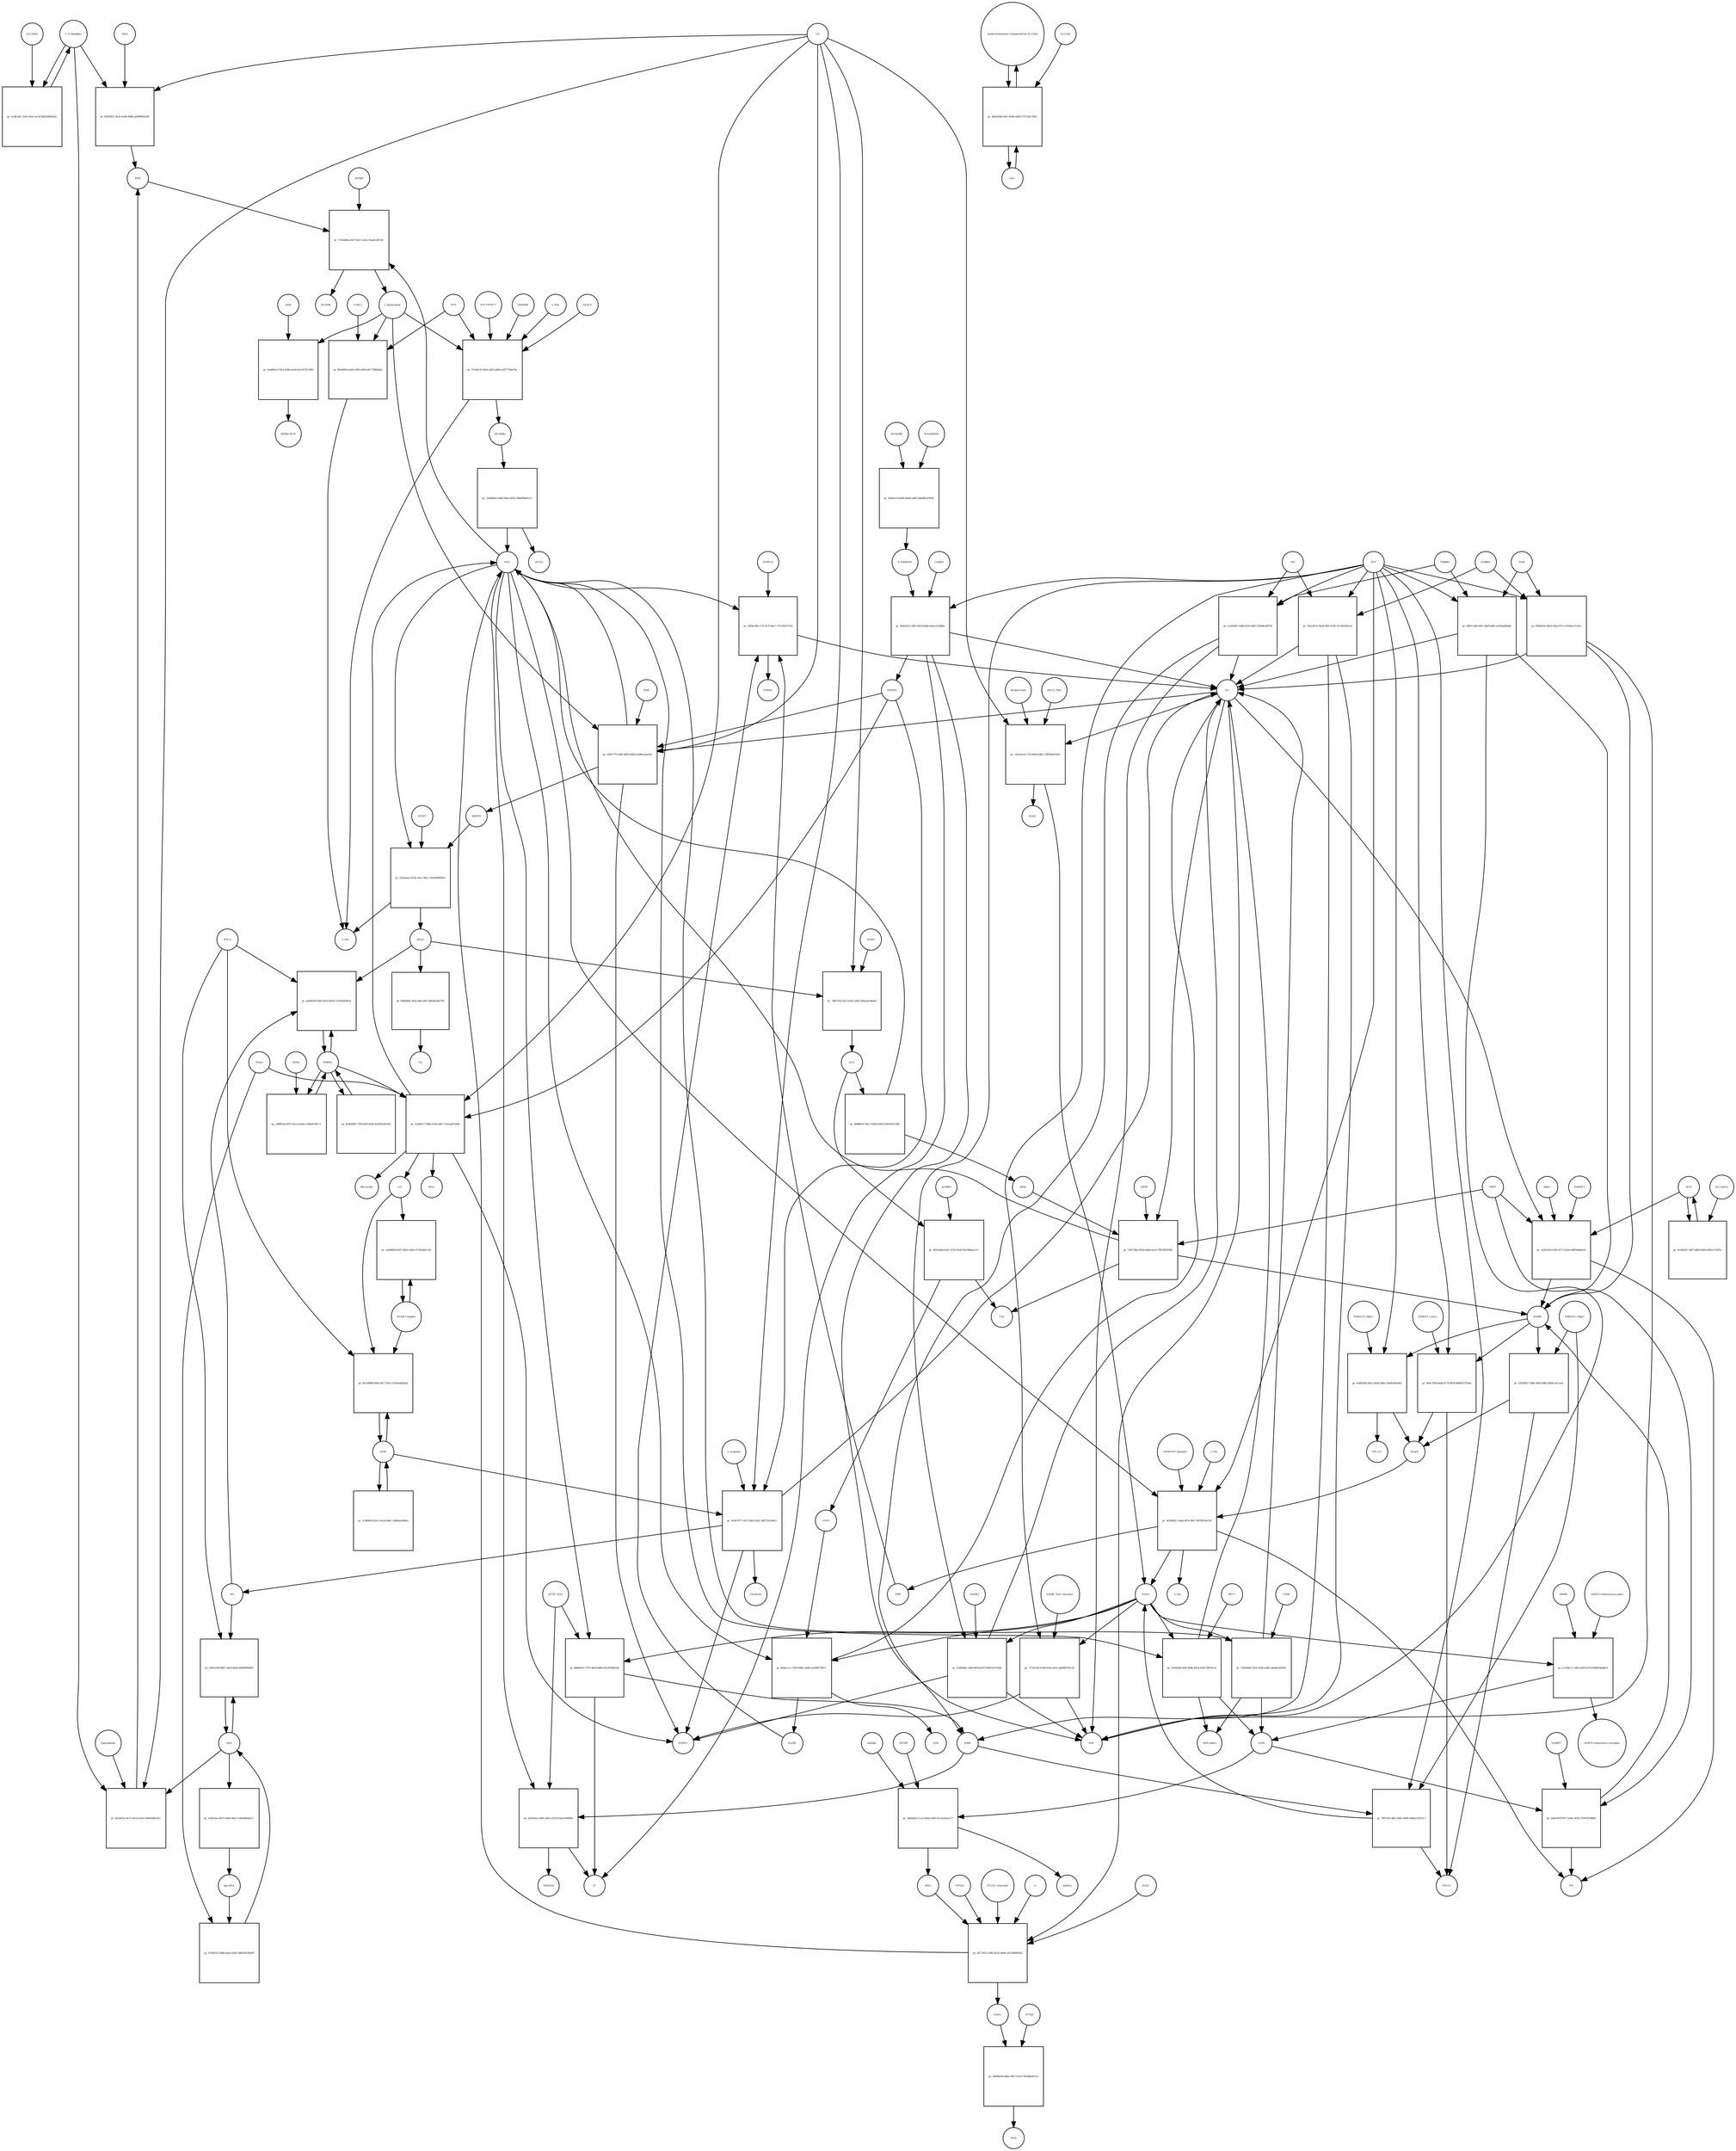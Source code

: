 strict digraph  {
"L-Tryptophan" [annotation="urn_miriam_obo.chebi_CHEBI%3A57912", bipartite=0, cls="simple chemical", fontsize=4, label="L-Tryptophan", shape=circle];
"pr_ecfdc5dc-2242-4e41-ae7d-56d558564242" [annotation="", bipartite=1, cls=process, fontsize=4, label="pr_ecfdc5dc-2242-4e41-ae7d-56d558564242", shape=square];
SLC36A4 [annotation=urn_miriam_uniprot_Q6YBV0, bipartite=0, cls=macromolecule, fontsize=4, label=SLC36A4, shape=circle];
"pr_f0920037-da20-4a96-9b0b-2e899f92328f" [annotation="", bipartite=1, cls=process, fontsize=4, label="pr_f0920037-da20-4a96-9b0b-2e899f92328f", shape=square];
NFK [annotation="urn_miriam_obo.chebi_CHEBI%3A18377", bipartite=0, cls="simple chemical", fontsize=4, label=NFK, shape=circle];
IDO2 [annotation=urn_miriam_uniprot_Q6ZQW0, bipartite=0, cls=macromolecule, fontsize=4, label=IDO2, shape=circle];
O2 [annotation="urn_miriam_obo.chebi_CHEBI%3A15379", bipartite=0, cls="simple chemical", fontsize=4, label=O2, shape=circle];
"pr_821d61b1-8c73-4ec6-a561-8f96e946c451" [annotation="", bipartite=1, cls=process, fontsize=4, label="pr_821d61b1-8c73-4ec6-a561-8f96e946c451", shape=square];
IDO1 [annotation=urn_miriam_uniprot_P14902, bipartite=0, cls=complex, fontsize=4, label=IDO1, shape=circle];
Epacadostat [annotation="", bipartite=0, cls="simple chemical", fontsize=4, label=Epacadostat, shape=circle];
"pr_7c663d0a-b5d7-45e7-a2eb-33ad2cd912fc" [annotation="", bipartite=1, cls=process, fontsize=4, label="pr_7c663d0a-b5d7-45e7-a2eb-33ad2cd912fc", shape=square];
"L-Kynurenine" [annotation="urn_miriam_obo.chebi_CHEBI%3A16946", bipartite=0, cls="simple chemical", fontsize=4, label="L-Kynurenine", shape=circle];
AFMID [annotation=urn_miriam_uniprot_Q63HM1, bipartite=0, cls=macromolecule, fontsize=4, label=AFMID, shape=circle];
H2O [annotation="urn_miriam_obo.chebi_CHEBI%3A15377", bipartite=0, cls="simple chemical", fontsize=4, label=H2O, shape=circle];
HCOOH [annotation="urn_miriam_obo.chebi_CHEBI%3A30751", bipartite=0, cls="simple chemical", fontsize=4, label=HCOOH, shape=circle];
"pr_15144c32-b62e-44f3-ab66-a26777ab674a" [annotation="", bipartite=1, cls=process, fontsize=4, label="pr_15144c32-b62e-44f3-ab66-a26777ab674a", shape=square];
"AP-DOBu" [annotation="urn_miriam_obo.chebi_CHEBI%3A17442", bipartite=0, cls="simple chemical", fontsize=4, label="AP-DOBu", shape=circle];
"PXLP-KYAT1" [annotation="urn_miriam_uniprot_Q16773|urn_miriam_obo.chebi_CHEBI%3A18405", bipartite=0, cls="complex multimer", fontsize=4, label="PXLP-KYAT1", shape=circle];
I3PROPA [annotation="urn_miriam_obo.chebi_CHEBI%3A43580", bipartite=0, cls=macromolecule, fontsize=4, label=I3PROPA, shape=circle];
"L-Phe" [annotation="urn_miriam_obo.chebi_CHEBI%3A58095", bipartite=0, cls="simple chemical", fontsize=4, label="L-Phe", shape=circle];
I3LACT [annotation="urn_miriam_obo.chebi_CHEBI%3A55528", bipartite=0, cls=macromolecule, fontsize=4, label=I3LACT, shape=circle];
PYR [annotation="urn_miriam_obo.chebi_CHEBI%3A15361", bipartite=0, cls="simple chemical", fontsize=4, label=PYR, shape=circle];
"L-Ala" [annotation="urn_miriam_obo.chebi_CHEBI%3A57972", bipartite=0, cls="simple chemical", fontsize=4, label="L-Ala", shape=circle];
"pr_6b3e6fe9-ae60-43f0-a090-d4177dfb9ab3" [annotation="", bipartite=1, cls=process, fontsize=4, label="pr_6b3e6fe9-ae60-43f0-a090-d4177dfb9ab3", shape=square];
CCBL2 [annotation=urn_miriam_uniprot_Q6YP21, bipartite=0, cls="macromolecule multimer", fontsize=4, label=CCBL2, shape=circle];
"pr_156b0a63-a9d0-44aa-bf3b-59ba88be61c5" [annotation="", bipartite=1, cls=process, fontsize=4, label="pr_156b0a63-a9d0-44aa-bf3b-59ba88be61c5", shape=square];
KYNA [annotation="urn_miriam_obo.chebi_CHEBI%3A18344", bipartite=0, cls="simple chemical", fontsize=4, label=KYNA, shape=circle];
"pr_d30e7752-f66f-4b85-8d2b-eed8e2aae1b2" [annotation="", bipartite=1, cls=process, fontsize=4, label="pr_d30e7752-f66f-4b85-8d2b-eed8e2aae1b2", shape=square];
"3HKYN" [annotation="urn_miriam_obo.chebi_CHEBI%3A17380", bipartite=0, cls="simple chemical", fontsize=4, label="3HKYN", shape=circle];
KMO [annotation=urn_miriam_uniprot_O15229, bipartite=0, cls=macromolecule, fontsize=4, label=KMO, shape=circle];
NADPH [annotation="urn_miriam_obo.chebi_CHEBI%3A16474", bipartite=0, cls="simple chemical", fontsize=4, label=NADPH, shape=circle];
"H+" [annotation="urn_miriam_obo.chebi_CHEBI%3A15378", bipartite=0, cls="simple chemical", fontsize=4, label="H+", shape=circle];
"NADP+" [annotation="urn_miriam_obo.chebi_CHEBI%3A18009", bipartite=0, cls="simple chemical", fontsize=4, label="NADP+", shape=circle];
"pr_03a5aeee-8142-43ec-90a7-c92a949f58e6" [annotation="", bipartite=1, cls=process, fontsize=4, label="pr_03a5aeee-8142-43ec-90a7-c92a949f58e6", shape=square];
"3HAA" [annotation="urn_miriam_obo.chebi_CHEBI%3A15793", bipartite=0, cls="simple chemical", fontsize=4, label="3HAA", shape=circle];
KYNU [annotation=urn_miriam_uniprot_Q16719, bipartite=0, cls="macromolecule multimer", fontsize=4, label=KYNU, shape=circle];
"pr_7d4f7432-8cf2-4162-add2-4f4a3ac48ee8" [annotation="", bipartite=1, cls=process, fontsize=4, label="pr_7d4f7432-8cf2-4162-add2-4f4a3ac48ee8", shape=square];
ACS [annotation="urn_miriam_obo.chebi_CHEBI%3A29044", bipartite=0, cls="simple chemical", fontsize=4, label=ACS, shape=circle];
HAAO [annotation=urn_miriam_uniprot_P46952, bipartite=0, cls=macromolecule, fontsize=4, label=HAAO, shape=circle];
"pr_463cb4de-fe9c-47d3-91e8-94c59b0ea317" [annotation="", bipartite=1, cls=process, fontsize=4, label="pr_463cb4de-fe9c-47d3-91e8-94c59b0ea317", shape=square];
"2AMA" [annotation="urn_miriam_obo.chebi_CHEBI%3A15745", bipartite=0, cls="simple chemical", fontsize=4, label="2AMA", shape=circle];
ACMSD [annotation=urn_miriam_uniprot_Q8TDX5, bipartite=0, cls="macromolecule multimer", fontsize=4, label=ACMSD, shape=circle];
CO2 [annotation="urn_miriam_obo.chebi_CHEBI%3A16526", bipartite=0, cls="simple chemical", fontsize=4, label=CO2, shape=circle];
"pr_85dacc11-79ed-449e-a6d9-a219f927607c" [annotation="", bipartite=1, cls=process, fontsize=4, label="pr_85dacc11-79ed-449e-a6d9-a219f927607c", shape=square];
"2AM" [annotation="urn_miriam_obo.chebi_CHEBI%3A16886", bipartite=0, cls="simple chemical", fontsize=4, label="2AM", shape=circle];
"NAD+" [annotation="urn_miriam_obo.chebi_CHEBI%3A57540", bipartite=0, cls="simple chemical", fontsize=4, label="NAD+", shape=circle];
NADH [annotation="urn_miriam_obo.chebi_CHEBI%3A57945", bipartite=0, cls="simple chemical", fontsize=4, label=NADH, shape=circle];
"pr_3b88bf7d-50cc-4348-b244-525e505312b6" [annotation="", bipartite=1, cls=process, fontsize=4, label="pr_3b88bf7d-50cc-4348-b244-525e505312b6", shape=square];
QUIN [annotation="urn_miriam_obo.chebi_CHEBI%3A16675", bipartite=0, cls="simple chemical", fontsize=4, label=QUIN, shape=circle];
"pr_4cdd65e2-50c4-43de-ae44-0ec4372e7490" [annotation="", bipartite=1, cls=process, fontsize=4, label="pr_4cdd65e2-50c4-43de-ae44-0ec4372e7490", shape=square];
AHR [annotation=urn_miriam_uniprot_P35869, bipartite=0, cls=macromolecule, fontsize=4, label=AHR, shape=circle];
"AHR/L-KYN" [annotation="", bipartite=0, cls=complex, fontsize=4, label="AHR/L-KYN", shape=circle];
"pr_185f1c9b-0887-44a4-b6ad-bd5bf066f65f" [annotation="", bipartite=1, cls=process, fontsize=4, label="pr_185f1c9b-0887-44a4-b6ad-bd5bf066f65f", shape=square];
NO [annotation="urn_miriam_obo.chebi_CHEBI%3A16480", bipartite=0, cls="simple chemical", fontsize=4, label=NO, shape=circle];
"IFN-G" [annotation=urn_miriam_uniprot_Q14609, bipartite=0, cls=macromolecule, fontsize=4, label="IFN-G", shape=circle];
iNOS [annotation=urn_miriam_uniprot_P35228, bipartite=0, cls=macromolecule, fontsize=4, label=iNOS, shape=circle];
"pr_821a8994-f648-4817-847a-322fee6d2ba4" [annotation="", bipartite=1, cls=process, fontsize=4, label="pr_821a8994-f648-4817-847a-322fee6d2ba4", shape=square];
"Nf-KB Complex" [annotation="urn_miriam_uniprot_P19838|urn_miriam_uniprot_Q04206|urn_miriam_uniprot_Q00653", bipartite=0, cls=complex, fontsize=4, label="Nf-KB Complex", shape=circle];
CO [annotation="urn_miriam_obo.chebi_CHEBI%3A17245", bipartite=0, cls="simple chemical", fontsize=4, label=CO, shape=circle];
"L-Arginine" [annotation="urn_miriam_obo.chebi_CHEBI%3A16467", bipartite=0, cls="simple chemical", fontsize=4, label="L-Arginine", shape=circle];
"pr_4c6b7977-1627-43fe-b362-3d6753a540a3" [annotation="", bipartite=1, cls=process, fontsize=4, label="pr_4c6b7977-1627-43fe-b362-3d6753a540a3", shape=square];
Citrulline [annotation="urn_miriam_obo.chebi_CHEBI%3A16349", bipartite=0, cls="simple chemical", fontsize=4, label=Citrulline, shape=circle];
"pr_5c489dcd-b2c2-4ce8-b9dc-1b46ba4366ea" [annotation="", bipartite=1, cls=process, fontsize=4, label="pr_5c489dcd-b2c2-4ce8-b9dc-1b46ba4366ea", shape=square];
"pr_e38cf2ea-db74-406e-9be7-cd9e04debe7c" [annotation="", bipartite=1, cls=process, fontsize=4, label="pr_e38cf2ea-db74-406e-9be7-cd9e04debe7c", shape=square];
"apo-IDO1" [annotation=urn_miriam_uniprot_P14902, bipartite=0, cls=macromolecule, fontsize=4, label="apo-IDO1", shape=circle];
"R-NADPHX" [annotation="urn_miriam_obo.chebi_CHEBI%3A64085", bipartite=0, cls="simple chemical", fontsize=4, label="R-NADPHX", shape=circle];
"pr_f4e4eecd-be66-48d8-ab82-58a84b3c9d24" [annotation="", bipartite=1, cls=process, fontsize=4, label="pr_f4e4eecd-be66-48d8-ab82-58a84b3c9d24", shape=square];
"S-NADPHX" [annotation="urn_miriam_obo.chebi_CHEBI%3A64084", bipartite=0, cls="simple chemical", fontsize=4, label="S-NADPHX", shape=circle];
APOA1BP [annotation=urn_miriam_uniprot_O95544, bipartite=0, cls="macromolecule multimer", fontsize=4, label=APOA1BP, shape=circle];
"pr_d64a33e3-2bff-4418-b4dd-ebfeca53d4ab" [annotation="", bipartite=1, cls=process, fontsize=4, label="pr_d64a33e3-2bff-4418-b4dd-ebfeca53d4ab", shape=square];
CARKD [annotation=urn_miriam_uniprot_Q8IW45, bipartite=0, cls=macromolecule, fontsize=4, label=CARKD, shape=circle];
ATP [annotation="urn_miriam_obo.chebi_CHEBI%3A30616", bipartite=0, cls="simple chemical", fontsize=4, label=ATP, shape=circle];
ADP [annotation="urn_miriam_obo.chebi_CHEBI%3A456216", bipartite=0, cls="simple chemical", fontsize=4, label=ADP, shape=circle];
Pi [annotation="urn_miriam_obo.chebi_CHEBI%3A18367", bipartite=0, cls="simple chemical", fontsize=4, label=Pi, shape=circle];
"pr_7a3924bc-a449-4f5d-b47f-e04d7a975240" [annotation="", bipartite=1, cls=process, fontsize=4, label="pr_7a3924bc-a449-4f5d-b47f-e04d7a975240", shape=square];
NADK2 [annotation=urn_miriam_uniprot_Q4G0N4, bipartite=0, cls="macromolecule multimer", fontsize=4, label=NADK2, shape=circle];
NAMN [annotation="urn_miriam_obo.chebi_CHEBI%3A15763", bipartite=0, cls="simple chemical", fontsize=4, label=NAMN, shape=circle];
"pr_e04d1d0e-4b53-4b42-8483-54effad0a902" [annotation="", bipartite=1, cls=process, fontsize=4, label="pr_e04d1d0e-4b53-4b42-8483-54effad0a902", shape=square];
NAAD [annotation="urn_miriam_obo.chebi_CHEBI%3A18304", bipartite=0, cls="simple chemical", fontsize=4, label=NAAD, shape=circle];
"NMNAT3_Mg2+" [annotation="urn_miriam_uniprot_Q96T66|urn_miriam_obo.chebi_CHEBI%3A18420", bipartite=0, cls="complex multimer", fontsize=4, label="NMNAT3_Mg2+", shape=circle];
"PPi (3-)" [annotation="urn_miriam_obo.chebi_CHEBI%3A33019", bipartite=0, cls="simple chemical", fontsize=4, label="PPi (3-)", shape=circle];
"pr_22818837-349a-4ba4-8db2-d8f9cefc1ae0" [annotation="", bipartite=1, cls=process, fontsize=4, label="pr_22818837-349a-4ba4-8db2-d8f9cefc1ae0", shape=square];
"NMNAT2_Mg2+" [annotation="urn_miriam_uniprot_Q9BZQ4|urn_miriam_obo.chebi_CHEBI%3A18420", bipartite=0, cls=complex, fontsize=4, label="NMNAT2_Mg2+", shape=circle];
"PPi(3-)" [annotation="urn_miriam_obo.chebi_CHEBI%3A33019", bipartite=0, cls="simple chemical", fontsize=4, label="PPi(3-)", shape=circle];
NAR [annotation="urn_miriam_obo.chebi_CHEBI%3A58527", bipartite=0, cls="simple chemical", fontsize=4, label=NAR, shape=circle];
"pr_d9b7c2bd-e90c-4b0f-b0fb-a419aa6bfdba" [annotation="", bipartite=1, cls=process, fontsize=4, label="pr_d9b7c2bd-e90c-4b0f-b0fb-a419aa6bfdba", shape=square];
NMRK1 [annotation=urn_miriam_uniprot_Q9NWW6, bipartite=0, cls=macromolecule, fontsize=4, label=NMRK1, shape=circle];
"pr_f049e10a-0824-4d2e-817e-01600ca7cd1e" [annotation="", bipartite=1, cls=process, fontsize=4, label="pr_f049e10a-0824-4d2e-817e-01600ca7cd1e", shape=square];
NMRK2 [annotation=urn_miriam_uniprot_Q9NPI5, bipartite=0, cls=macromolecule, fontsize=4, label=NMRK2, shape=circle];
"pr_dc06d62c-16ad-487a-80e7-007847bcf10f" [annotation="", bipartite=1, cls=process, fontsize=4, label="pr_dc06d62c-16ad-487a-80e7-007847bcf10f", shape=square];
"NADSYN1 hexamer" [annotation=urn_miriam_uniprot_Q6IA69, bipartite=0, cls="macromolecule multimer", fontsize=4, label="NADSYN1 hexamer", shape=circle];
"L-Gln" [annotation="urn_miriam_obo.chebi_CHEBI%3A58359", bipartite=0, cls="simple chemical", fontsize=4, label="L-Gln", shape=circle];
"L-Glu" [annotation="urn_miriam_obo.chebi_CHEBI%3A29985", bipartite=0, cls="simple chemical", fontsize=4, label="L-Glu", shape=circle];
AMP [annotation="urn_miriam_obo.chebi_CHEBI%3A16027", bipartite=0, cls="simple chemical", fontsize=4, label=AMP, shape=circle];
PPi [annotation="urn_miriam_obo.chebi_CHEBI%3A29888", bipartite=0, cls="simple chemical", fontsize=4, label=PPi, shape=circle];
NMN [annotation="urn_miriam_obo.chebi_CHEBI%3A14649", bipartite=0, cls="simple chemical", fontsize=4, label=NMN, shape=circle];
"pr_7fff559e-8bfc-480c-b996-b6be413b15c7" [annotation="", bipartite=1, cls=process, fontsize=4, label="pr_7fff559e-8bfc-480c-b996-b6be413b15c7", shape=square];
NR [annotation="urn_miriam_obo.chebi_CHEBI%3A15927", bipartite=0, cls="simple chemical", fontsize=4, label=NR, shape=circle];
"pr_e14d5687-4d4b-421f-9df3-1f3bd6c88736" [annotation="", bipartite=1, cls=process, fontsize=4, label="pr_e14d5687-4d4b-421f-9df3-1f3bd6c88736", shape=square];
"pr_382c867a-0a3d-4f0c-b35f-10c3b95dfca0" [annotation="", bipartite=1, cls=process, fontsize=4, label="pr_382c867a-0a3d-4f0c-b35f-10c3b95dfca0", shape=square];
NCA [annotation="urn_miriam_obo.chebi_CHEBI%3A32544", bipartite=0, cls="simple chemical", fontsize=4, label=NCA, shape=circle];
"pr_e101b293-fe00-4171-bcb4-ebff2b44de25" [annotation="", bipartite=1, cls=process, fontsize=4, label="pr_e101b293-fe00-4171-bcb4-ebff2b44de25", shape=square];
NAPRT1 [annotation=urn_miriam_uniprot_Q6XQN6, bipartite=0, cls="macromolecule multimer", fontsize=4, label=NAPRT1, shape=circle];
"Mg2+" [annotation="urn_miriam_obo.chebi_CHEBI%3A18420", bipartite=0, cls="simple chemical", fontsize=4, label="Mg2+", shape=circle];
PRPP [annotation="urn_miriam_obo.chebi_CHEBI%3A17111", bipartite=0, cls="simple chemical", fontsize=4, label=PRPP, shape=circle];
"pr_ec554e11-1d56-4290-b27b-668b93babfc9" [annotation="", bipartite=1, cls=process, fontsize=4, label="pr_ec554e11-1d56-4290-b27b-668b93babfc9", shape=square];
NAM [annotation="urn_miriam_obo.chebi_CHEBI%3A17154", bipartite=0, cls="simple chemical", fontsize=4, label=NAM, shape=circle];
PARPs [annotation="urn_miriam_uniprot_Q8N5Y8|urn_miriam_uniprot_Q53GL7|urn_miriam_uniprot_Q8IXQ6", bipartite=0, cls=macromolecule, fontsize=4, label=PARPs, shape=circle];
"(ADP-D-ribosyl)(n)-acceptor" [annotation="urn_miriam_obo.chebi_CHEBI%3A133202", bipartite=0, cls="simple chemical", fontsize=4, label="(ADP-D-ribosyl)(n)-acceptor", shape=circle];
"(ADP-D-ribosyl)(n+1)-acceptor" [annotation="urn_miriam_obo.chebi_CHEBI%3A133203", bipartite=0, cls="simple chemical", fontsize=4, label="(ADP-D-ribosyl)(n+1)-acceptor", shape=circle];
"pr_6ab2307b-fd77-42dc-9cf0-37097bc0b6bf" [annotation="", bipartite=1, cls=process, fontsize=4, label="pr_6ab2307b-fd77-42dc-9cf0-37097bc0b6bf", shape=square];
NAMPT [annotation=urn_miriam_uniprot_P43490, bipartite=0, cls=macromolecule, fontsize=4, label=NAMPT, shape=circle];
"pr_3b6a4d12-1ca2-4ba9-a963-41cee02e1a77" [annotation="", bipartite=1, cls=process, fontsize=4, label="pr_3b6a4d12-1ca2-4ba9-a963-41cee02e1a77", shape=square];
MNA [annotation="urn_miriam_obo.chebi_CHEBI%3A16797", bipartite=0, cls="simple chemical", fontsize=4, label=MNA, shape=circle];
NNMT [annotation=urn_miriam_uniprot_P40261, bipartite=0, cls=macromolecule, fontsize=4, label=NNMT, shape=circle];
AdoMet [annotation="urn_miriam_obo.chebi_CHEBI%3A15414", bipartite=0, cls="simple chemical", fontsize=4, label=AdoMet, shape=circle];
AdoHcy [annotation="urn_miriam_obo.chebi_CHEBI%3A16680", bipartite=0, cls="simple chemical", fontsize=4, label=AdoHcy, shape=circle];
"pr_1562748a-8524-4a0d-a4cb-7f45365818fb" [annotation="", bipartite=1, cls=process, fontsize=4, label="pr_1562748a-8524-4a0d-a4cb-7f45365818fb", shape=square];
QPRT [annotation=urn_miriam_uniprot_Q15274, bipartite=0, cls=macromolecule, fontsize=4, label=QPRT, shape=circle];
"pr_717d5105-5c88-418a-afa3-eb09d5705c29" [annotation="", bipartite=1, cls=process, fontsize=4, label="pr_717d5105-5c88-418a-afa3-eb09d5705c29", shape=square];
"NADK_Zn2+ tetramer" [annotation="urn_miriam_uniprot_O95544|urn_miriam_obo.chebi_CHEBI%3A29105", bipartite=0, cls="complex multimer", fontsize=4, label="NADK_Zn2+ tetramer", shape=circle];
"pr_f51629e6-beff-4b9e-b9c4-b24170875ec6" [annotation="", bipartite=1, cls=process, fontsize=4, label="pr_f51629e6-beff-4b9e-b9c4-b24170875ec6", shape=square];
"ADP-ribose" [annotation="urn_miriam_obo.chebi_CHEBI%3A57967", bipartite=0, cls="simple chemical", fontsize=4, label="ADP-ribose", shape=circle];
BST1 [annotation=urn_miriam_uniprot_Q10588, bipartite=0, cls="macromolecule multimer", fontsize=4, label=BST1, shape=circle];
"pr_7254346d-3255-4290-aef8-cb62de3d3391" [annotation="", bipartite=1, cls=process, fontsize=4, label="pr_7254346d-3255-4290-aef8-cb62de3d3391", shape=square];
CD38 [annotation=urn_miriam_uniprot_P28907, bipartite=0, cls=macromolecule, fontsize=4, label=CD38, shape=circle];
"dh-beta-NAD" [annotation="urn_miriam_obo.chebi_CHEBI%3A90171|urn_miriam_obo.chebi_CHEBI%3A90174", bipartite=0, cls="simple chemical", fontsize=4, label="dh-beta-NAD", shape=circle];
"pr_c9cbcbc6-c733-482d-b46c-33f950a018a5" [annotation="", bipartite=1, cls=process, fontsize=4, label="pr_c9cbcbc6-c733-482d-b46c-33f950a018a5", shape=square];
H2O2 [annotation="urn_miriam_obo.chebi_CHEBI%3A16240", bipartite=0, cls="simple chemical", fontsize=4, label=H2O2, shape=circle];
RNLS_FAD [annotation="urn_miriam_uniprot_Q5VYX0|urn_miriam_obo.chebi_CHEBI%3A16238", bipartite=0, cls=complex, fontsize=4, label=RNLS_FAD, shape=circle];
"pr_df86d0c9-7270-4ba9-bf06-2413f59b610d" [annotation="", bipartite=1, cls=process, fontsize=4, label="pr_df86d0c9-7270-4ba9-bf06-2413f59b610d", shape=square];
"NT5E_Zn2+" [annotation="urn_miriam_uniprot_P21589|urn_miriam_obo.chebi_CHEBI%3A29105", bipartite=0, cls="complex multimer", fontsize=4, label="NT5E_Zn2+", shape=circle];
"pr_a0302bce-6f81-4d2e-a259-033a1fd96464" [annotation="", bipartite=1, cls=process, fontsize=4, label="pr_a0302bce-6f81-4d2e-a259-033a1fd96464", shape=square];
NRNAM [annotation="urn_miriam_obo.chebi_CHEBI%3A15927", bipartite=0, cls="simple chemical", fontsize=4, label=NRNAM, shape=circle];
"pr_9c9eb2f1-5467-4f6d-bd40-a8921e7f4f3c" [annotation="", bipartite=1, cls=process, fontsize=4, label="pr_9c9eb2f1-5467-4f6d-bd40-a8921e7f4f3c", shape=square];
SLC22A13 [annotation=urn_miriam_uniprot_Q9Y226, bipartite=0, cls=macromolecule, fontsize=4, label=SLC22A13, shape=circle];
"pr_d92bc389-c17f-417f-b4c7-1f7c0459715d" [annotation="", bipartite=1, cls=process, fontsize=4, label="pr_d92bc389-c17f-417f-b4c7-1f7c0459715d", shape=square];
NMNH [annotation="urn_miriam_obo.chebi_CHEBI%3A74452", bipartite=0, cls="simple chemical", fontsize=4, label=NMNH, shape=circle];
NUDT12 [annotation=urn_miriam_uniprot_Q9BQG2, bipartite=0, cls=macromolecule, fontsize=4, label=NUDT12, shape=circle];
"pr_00ac7fd6-6adb-4178-883f-084bf237954d" [annotation="", bipartite=1, cls=process, fontsize=4, label="pr_00ac7fd6-6adb-4178-883f-084bf237954d", shape=square];
"NMNAT1_Zn2+" [annotation="urn_miriam_uniprot_Q9HAN9|urn_miriam_obo.chebi_CHEBI%3A29105", bipartite=0, cls="complex multimer", fontsize=4, label="NMNAT1_Zn2+", shape=circle];
PGG2 [annotation="urn_miriam_obo.chebi_CHEBI%3A27647", bipartite=0, cls="simple chemical", fontsize=4, label=PGG2, shape=circle];
"pr_af171615-c883-421e-9a00-cb51d90853fd" [annotation="", bipartite=1, cls=process, fontsize=4, label="pr_af171615-c883-421e-9a00-cb51d90853fd", shape=square];
PGH2 [annotation="urn_miriam_obo.chebi_CHEBI%3A15554", bipartite=0, cls="simple chemical", fontsize=4, label=PGH2, shape=circle];
PTGS2 [annotation=urn_miriam_uniprot_P35354, bipartite=0, cls="macromolecule multimer", fontsize=4, label=PTGS2, shape=circle];
PTCS2_celecoxib [annotation="urn_miriam_uniprot_P35354|urn_miriam_obo.chebi_CHEBI%3A41423", bipartite=0, cls=complex, fontsize=4, label=PTCS2_celecoxib, shape=circle];
"e-" [annotation="urn_miriam_obo.chebi_CHEBI%3A10545", bipartite=0, cls="simple chemical", fontsize=4, label="e-", shape=circle];
"pr_b4b0be45-bdd2-4de7-b1b3-7d25dbe431cf" [annotation="", bipartite=1, cls=process, fontsize=4, label="pr_b4b0be45-bdd2-4de7-b1b3-7d25dbe431cf", shape=square];
PGI2 [annotation="urn_miriam_obo.chebi_CHEBI%3A15552", bipartite=0, cls="simple chemical", fontsize=4, label=PGI2, shape=circle];
PTGIS [annotation=urn_miriam_uniprot_Q16647, bipartite=0, cls=macromolecule, fontsize=4, label=PTGIS, shape=circle];
"monocarboxylates transported by SLC5A8" [annotation="", bipartite=0, cls="simple chemical", fontsize=4, label="monocarboxylates transported by SLC5A8", shape=circle];
"pr_db283e68-63fc-4630-a46b-57571bfc7b62" [annotation="", bipartite=1, cls=process, fontsize=4, label="pr_db283e68-63fc-4630-a46b-57571bfc7b62", shape=square];
SLC5A8 [annotation=urn_miriam_uniprot_Q8N695, bipartite=0, cls=macromolecule, fontsize=4, label=SLC5A8, shape=circle];
"Na+" [annotation="urn_miriam_obo.chebi_CHEBI%3A29101", bipartite=0, cls="simple chemical", fontsize=4, label="Na+", shape=circle];
HMOX1 [annotation="", bipartite=0, cls=macromolecule, fontsize=4, label=HMOX1, shape=circle];
"pr_ad38e03d-fd92-401f-b65b-1c67be95b8c4" [annotation="", bipartite=1, cls=process, fontsize=4, label="pr_ad38e03d-fd92-401f-b65b-1c67be95b8c4", shape=square];
"pr_8c0eb9b1-75f9-4efb-b35e-be920329c02f" [annotation="", bipartite=1, cls=process, fontsize=4, label="pr_8c0eb9b1-75f9-4efb-b35e-be920329c02f", shape=square];
Heme [annotation="urn_miriam_obo.chebi_CHEBI%3A30413", bipartite=0, cls="simple chemical", fontsize=4, label=Heme, shape=circle];
"pr_41abf2c7-f0db-474a-a5f2-71aeaa812a8b" [annotation="", bipartite=1, cls=process, fontsize=4, label="pr_41abf2c7-f0db-474a-a5f2-71aeaa812a8b", shape=square];
Biliverdin [annotation="urn_miriam_obo.chebi_CHEBI%3A17033", bipartite=0, cls="simple chemical", fontsize=4, label=Biliverdin, shape=circle];
"Fe2+" [annotation="urn_miriam_obo.chebi_CHEBI%3A29033", bipartite=0, cls="simple chemical", fontsize=4, label="Fe2+", shape=circle];
"pr_cdf6032e-b572-4ecb-aea6-a106a9154c71" [annotation="", bipartite=1, cls=process, fontsize=4, label="pr_cdf6032e-b572-4ecb-aea6-a106a9154c71", shape=square];
Orf3a [annotation="urn_miriam_ncbiprotein_BCD58754|urn_miriam_uniprot_P0DTC3", bipartite=0, cls=macromolecule, fontsize=4, label=Orf3a, shape=circle];
"pr_c60dbf04-0507-49a1-a90e-4174ed42cc0f" [annotation="", bipartite=1, cls=process, fontsize=4, label="pr_c60dbf04-0507-49a1-a90e-4174ed42cc0f", shape=square];
"pr_f3785155-5696-4aae-9185-548e5057bd39" [annotation="", bipartite=1, cls=process, fontsize=4, label="pr_f3785155-5696-4aae-9185-548e5057bd39", shape=square];
"pr_846b40fe-af0a-44ef-aff2-40638cd637fb" [annotation="", bipartite=1, cls="omitted process", fontsize=4, label="pr_846b40fe-af0a-44ef-aff2-40638cd637fb", shape=square];
CA [annotation="", bipartite=0, cls="simple chemical", fontsize=4, label=CA, shape=circle];
"L-Tryptophan" -> "pr_ecfdc5dc-2242-4e41-ae7d-56d558564242"  [annotation="", interaction_type=consumption];
"L-Tryptophan" -> "pr_f0920037-da20-4a96-9b0b-2e899f92328f"  [annotation="", interaction_type=consumption];
"L-Tryptophan" -> "pr_821d61b1-8c73-4ec6-a561-8f96e946c451"  [annotation="", interaction_type=consumption];
"pr_ecfdc5dc-2242-4e41-ae7d-56d558564242" -> "L-Tryptophan"  [annotation="", interaction_type=production];
SLC36A4 -> "pr_ecfdc5dc-2242-4e41-ae7d-56d558564242"  [annotation="", interaction_type=catalysis];
"pr_f0920037-da20-4a96-9b0b-2e899f92328f" -> NFK  [annotation="", interaction_type=production];
NFK -> "pr_7c663d0a-b5d7-45e7-a2eb-33ad2cd912fc"  [annotation="", interaction_type=consumption];
IDO2 -> "pr_f0920037-da20-4a96-9b0b-2e899f92328f"  [annotation="", interaction_type=catalysis];
O2 -> "pr_f0920037-da20-4a96-9b0b-2e899f92328f"  [annotation="", interaction_type=consumption];
O2 -> "pr_821d61b1-8c73-4ec6-a561-8f96e946c451"  [annotation="", interaction_type=consumption];
O2 -> "pr_d30e7752-f66f-4b85-8d2b-eed8e2aae1b2"  [annotation="", interaction_type=consumption];
O2 -> "pr_7d4f7432-8cf2-4162-add2-4f4a3ac48ee8"  [annotation="", interaction_type=consumption];
O2 -> "pr_4c6b7977-1627-43fe-b362-3d6753a540a3"  [annotation="", interaction_type=consumption];
O2 -> "pr_c9cbcbc6-c733-482d-b46c-33f950a018a5"  [annotation="", interaction_type=consumption];
O2 -> "pr_41abf2c7-f0db-474a-a5f2-71aeaa812a8b"  [annotation="", interaction_type=consumption];
"pr_821d61b1-8c73-4ec6-a561-8f96e946c451" -> NFK  [annotation="", interaction_type=production];
IDO1 -> "pr_821d61b1-8c73-4ec6-a561-8f96e946c451"  [annotation="urn_miriam_pubmed_29531094|urn_miriam_pubmed_28523098|urn_miriam_pubmed_30338242|urn_miriam_pubmed_32292563", interaction_type=catalysis];
IDO1 -> "pr_185f1c9b-0887-44a4-b6ad-bd5bf066f65f"  [annotation="", interaction_type=consumption];
IDO1 -> "pr_e38cf2ea-db74-406e-9be7-cd9e04debe7c"  [annotation="", interaction_type=consumption];
Epacadostat -> "pr_821d61b1-8c73-4ec6-a561-8f96e946c451"  [annotation="urn_miriam_pubmed_29531094|urn_miriam_pubmed_28523098|urn_miriam_pubmed_30338242|urn_miriam_pubmed_32292563", interaction_type=inhibition];
"pr_7c663d0a-b5d7-45e7-a2eb-33ad2cd912fc" -> "L-Kynurenine"  [annotation="", interaction_type=production];
"pr_7c663d0a-b5d7-45e7-a2eb-33ad2cd912fc" -> HCOOH  [annotation="", interaction_type=production];
"L-Kynurenine" -> "pr_15144c32-b62e-44f3-ab66-a26777ab674a"  [annotation="", interaction_type=consumption];
"L-Kynurenine" -> "pr_6b3e6fe9-ae60-43f0-a090-d4177dfb9ab3"  [annotation="", interaction_type=consumption];
"L-Kynurenine" -> "pr_d30e7752-f66f-4b85-8d2b-eed8e2aae1b2"  [annotation="", interaction_type=consumption];
"L-Kynurenine" -> "pr_4cdd65e2-50c4-43de-ae44-0ec4372e7490"  [annotation="", interaction_type=consumption];
AFMID -> "pr_7c663d0a-b5d7-45e7-a2eb-33ad2cd912fc"  [annotation=urn_miriam_pubmed_29531094, interaction_type=catalysis];
H2O -> "pr_7c663d0a-b5d7-45e7-a2eb-33ad2cd912fc"  [annotation="", interaction_type=consumption];
H2O -> "pr_03a5aeee-8142-43ec-90a7-c92a949f58e6"  [annotation="", interaction_type=consumption];
H2O -> "pr_85dacc11-79ed-449e-a6d9-a219f927607c"  [annotation="", interaction_type=consumption];
H2O -> "pr_dc06d62c-16ad-487a-80e7-007847bcf10f"  [annotation="", interaction_type=consumption];
H2O -> "pr_f51629e6-beff-4b9e-b9c4-b24170875ec6"  [annotation="", interaction_type=consumption];
H2O -> "pr_7254346d-3255-4290-aef8-cb62de3d3391"  [annotation="", interaction_type=consumption];
H2O -> "pr_df86d0c9-7270-4ba9-bf06-2413f59b610d"  [annotation="", interaction_type=consumption];
H2O -> "pr_a0302bce-6f81-4d2e-a259-033a1fd96464"  [annotation="", interaction_type=consumption];
H2O -> "pr_d92bc389-c17f-417f-b4c7-1f7c0459715d"  [annotation="", interaction_type=consumption];
"pr_15144c32-b62e-44f3-ab66-a26777ab674a" -> "AP-DOBu"  [annotation="", interaction_type=production];
"pr_15144c32-b62e-44f3-ab66-a26777ab674a" -> "L-Ala"  [annotation="", interaction_type=production];
"AP-DOBu" -> "pr_156b0a63-a9d0-44aa-bf3b-59ba88be61c5"  [annotation="", interaction_type=consumption];
"PXLP-KYAT1" -> "pr_15144c32-b62e-44f3-ab66-a26777ab674a"  [annotation="", interaction_type=catalysis];
I3PROPA -> "pr_15144c32-b62e-44f3-ab66-a26777ab674a"  [annotation="", interaction_type=inhibition];
"L-Phe" -> "pr_15144c32-b62e-44f3-ab66-a26777ab674a"  [annotation="", interaction_type=inhibition];
I3LACT -> "pr_15144c32-b62e-44f3-ab66-a26777ab674a"  [annotation="", interaction_type=inhibition];
PYR -> "pr_15144c32-b62e-44f3-ab66-a26777ab674a"  [annotation="", interaction_type=consumption];
PYR -> "pr_6b3e6fe9-ae60-43f0-a090-d4177dfb9ab3"  [annotation="", interaction_type=consumption];
"pr_6b3e6fe9-ae60-43f0-a090-d4177dfb9ab3" -> "L-Ala"  [annotation="", interaction_type=production];
CCBL2 -> "pr_6b3e6fe9-ae60-43f0-a090-d4177dfb9ab3"  [annotation="", interaction_type=catalysis];
"pr_156b0a63-a9d0-44aa-bf3b-59ba88be61c5" -> KYNA  [annotation="", interaction_type=production];
"pr_156b0a63-a9d0-44aa-bf3b-59ba88be61c5" -> H2O  [annotation="", interaction_type=production];
"pr_d30e7752-f66f-4b85-8d2b-eed8e2aae1b2" -> "3HKYN"  [annotation="", interaction_type=production];
"pr_d30e7752-f66f-4b85-8d2b-eed8e2aae1b2" -> H2O  [annotation="", interaction_type=production];
"pr_d30e7752-f66f-4b85-8d2b-eed8e2aae1b2" -> "NADP+"  [annotation="", interaction_type=production];
"3HKYN" -> "pr_03a5aeee-8142-43ec-90a7-c92a949f58e6"  [annotation="", interaction_type=consumption];
KMO -> "pr_d30e7752-f66f-4b85-8d2b-eed8e2aae1b2"  [annotation="", interaction_type=catalysis];
NADPH -> "pr_d30e7752-f66f-4b85-8d2b-eed8e2aae1b2"  [annotation="", interaction_type=consumption];
NADPH -> "pr_4c6b7977-1627-43fe-b362-3d6753a540a3"  [annotation="", interaction_type=consumption];
NADPH -> "pr_41abf2c7-f0db-474a-a5f2-71aeaa812a8b"  [annotation="", interaction_type=consumption];
"H+" -> "pr_d30e7752-f66f-4b85-8d2b-eed8e2aae1b2"  [annotation="", interaction_type=consumption];
"H+" -> "pr_e101b293-fe00-4171-bcb4-ebff2b44de25"  [annotation="", interaction_type=consumption];
"H+" -> "pr_1562748a-8524-4a0d-a4cb-7f45365818fb"  [annotation="", interaction_type=consumption];
"H+" -> "pr_c9cbcbc6-c733-482d-b46c-33f950a018a5"  [annotation="", interaction_type=consumption];
"H+" -> "pr_af171615-c883-421e-9a00-cb51d90853fd"  [annotation="", interaction_type=consumption];
"pr_03a5aeee-8142-43ec-90a7-c92a949f58e6" -> "3HAA"  [annotation="", interaction_type=production];
"pr_03a5aeee-8142-43ec-90a7-c92a949f58e6" -> "L-Ala"  [annotation="", interaction_type=production];
"3HAA" -> "pr_7d4f7432-8cf2-4162-add2-4f4a3ac48ee8"  [annotation="", interaction_type=consumption];
"3HAA" -> "pr_ad38e03d-fd92-401f-b65b-1c67be95b8c4"  [annotation="urn_miriam_pubmed_15249210|urn_miriam_pubmed_11287117|urn_miriam_pubmed_12706494", interaction_type=catalysis];
"3HAA" -> "pr_846b40fe-af0a-44ef-aff2-40638cd637fb"  [annotation="", interaction_type=consumption];
KYNU -> "pr_03a5aeee-8142-43ec-90a7-c92a949f58e6"  [annotation="", interaction_type=catalysis];
"pr_7d4f7432-8cf2-4162-add2-4f4a3ac48ee8" -> ACS  [annotation="", interaction_type=production];
ACS -> "pr_463cb4de-fe9c-47d3-91e8-94c59b0ea317"  [annotation="", interaction_type=consumption];
ACS -> "pr_3b88bf7d-50cc-4348-b244-525e505312b6"  [annotation="", interaction_type=consumption];
HAAO -> "pr_7d4f7432-8cf2-4162-add2-4f4a3ac48ee8"  [annotation="", interaction_type=catalysis];
"pr_463cb4de-fe9c-47d3-91e8-94c59b0ea317" -> "2AMA"  [annotation="", interaction_type=production];
"pr_463cb4de-fe9c-47d3-91e8-94c59b0ea317" -> CO2  [annotation="", interaction_type=production];
"2AMA" -> "pr_85dacc11-79ed-449e-a6d9-a219f927607c"  [annotation="", interaction_type=consumption];
ACMSD -> "pr_463cb4de-fe9c-47d3-91e8-94c59b0ea317"  [annotation="", interaction_type=catalysis];
"pr_85dacc11-79ed-449e-a6d9-a219f927607c" -> "2AM"  [annotation="", interaction_type=production];
"pr_85dacc11-79ed-449e-a6d9-a219f927607c" -> NADH  [annotation="", interaction_type=production];
"pr_85dacc11-79ed-449e-a6d9-a219f927607c" -> "H+"  [annotation="", interaction_type=production];
"NAD+" -> "pr_85dacc11-79ed-449e-a6d9-a219f927607c"  [annotation="", interaction_type=consumption];
"NAD+" -> "pr_7a3924bc-a449-4f5d-b47f-e04d7a975240"  [annotation="", interaction_type=consumption];
"NAD+" -> "pr_ec554e11-1d56-4290-b27b-668b93babfc9"  [annotation="", interaction_type=consumption];
"NAD+" -> "pr_717d5105-5c88-418a-afa3-eb09d5705c29"  [annotation="", interaction_type=consumption];
"NAD+" -> "pr_f51629e6-beff-4b9e-b9c4-b24170875ec6"  [annotation="", interaction_type=consumption];
"NAD+" -> "pr_7254346d-3255-4290-aef8-cb62de3d3391"  [annotation="", interaction_type=consumption];
"NAD+" -> "pr_df86d0c9-7270-4ba9-bf06-2413f59b610d"  [annotation="", interaction_type=consumption];
NADH -> "pr_d92bc389-c17f-417f-b4c7-1f7c0459715d"  [annotation="", interaction_type=consumption];
"pr_3b88bf7d-50cc-4348-b244-525e505312b6" -> QUIN  [annotation="", interaction_type=production];
"pr_3b88bf7d-50cc-4348-b244-525e505312b6" -> H2O  [annotation="", interaction_type=production];
QUIN -> "pr_1562748a-8524-4a0d-a4cb-7f45365818fb"  [annotation="", interaction_type=consumption];
"pr_4cdd65e2-50c4-43de-ae44-0ec4372e7490" -> "AHR/L-KYN"  [annotation="", interaction_type=production];
AHR -> "pr_4cdd65e2-50c4-43de-ae44-0ec4372e7490"  [annotation="", interaction_type=consumption];
"pr_185f1c9b-0887-44a4-b6ad-bd5bf066f65f" -> IDO1  [annotation="", interaction_type=production];
NO -> "pr_185f1c9b-0887-44a4-b6ad-bd5bf066f65f"  [annotation="urn_miriam_pubmed_23476103|urn_miriam_pubmed_15249210|urn_miriam_pubmed_9126284", interaction_type=inhibition];
NO -> "pr_ad38e03d-fd92-401f-b65b-1c67be95b8c4"  [annotation="urn_miriam_pubmed_15249210|urn_miriam_pubmed_11287117|urn_miriam_pubmed_12706494", interaction_type=catalysis];
"IFN-G" -> "pr_185f1c9b-0887-44a4-b6ad-bd5bf066f65f"  [annotation="urn_miriam_pubmed_23476103|urn_miriam_pubmed_15249210|urn_miriam_pubmed_9126284", interaction_type=catalysis];
"IFN-G" -> "pr_821a8994-f648-4817-847a-322fee6d2ba4"  [annotation="urn_miriam_pubmed_9126284|urn_miriam_pubmed_15249210", interaction_type=catalysis];
"IFN-G" -> "pr_ad38e03d-fd92-401f-b65b-1c67be95b8c4"  [annotation="urn_miriam_pubmed_15249210|urn_miriam_pubmed_11287117|urn_miriam_pubmed_12706494", interaction_type=catalysis];
iNOS -> "pr_821a8994-f648-4817-847a-322fee6d2ba4"  [annotation="", interaction_type=consumption];
iNOS -> "pr_4c6b7977-1627-43fe-b362-3d6753a540a3"  [annotation="urn_miriam_pubmed_15249210|urn_miriam_pubmed_11463332", interaction_type=catalysis];
iNOS -> "pr_5c489dcd-b2c2-4ce8-b9dc-1b46ba4366ea"  [annotation="", interaction_type=consumption];
"pr_821a8994-f648-4817-847a-322fee6d2ba4" -> iNOS  [annotation="", interaction_type=production];
"Nf-KB Complex" -> "pr_821a8994-f648-4817-847a-322fee6d2ba4"  [annotation="urn_miriam_pubmed_9126284|urn_miriam_pubmed_15249210", interaction_type=catalysis];
"Nf-KB Complex" -> "pr_c60dbf04-0507-49a1-a90e-4174ed42cc0f"  [annotation="", interaction_type=consumption];
CO -> "pr_821a8994-f648-4817-847a-322fee6d2ba4"  [annotation="urn_miriam_pubmed_9126284|urn_miriam_pubmed_15249210", interaction_type=inhibition];
CO -> "pr_c60dbf04-0507-49a1-a90e-4174ed42cc0f"  [annotation=urn_miriam_pubmed_15249210, interaction_type=inhibition];
"L-Arginine" -> "pr_4c6b7977-1627-43fe-b362-3d6753a540a3"  [annotation="", interaction_type=consumption];
"pr_4c6b7977-1627-43fe-b362-3d6753a540a3" -> Citrulline  [annotation="", interaction_type=production];
"pr_4c6b7977-1627-43fe-b362-3d6753a540a3" -> "NADP+"  [annotation="", interaction_type=production];
"pr_4c6b7977-1627-43fe-b362-3d6753a540a3" -> "H+"  [annotation="", interaction_type=production];
"pr_4c6b7977-1627-43fe-b362-3d6753a540a3" -> NO  [annotation="", interaction_type=production];
"pr_5c489dcd-b2c2-4ce8-b9dc-1b46ba4366ea" -> iNOS  [annotation="", interaction_type=production];
"pr_e38cf2ea-db74-406e-9be7-cd9e04debe7c" -> "apo-IDO1"  [annotation="", interaction_type=production];
"apo-IDO1" -> "pr_f3785155-5696-4aae-9185-548e5057bd39"  [annotation="", interaction_type=consumption];
"R-NADPHX" -> "pr_f4e4eecd-be66-48d8-ab82-58a84b3c9d24"  [annotation="", interaction_type=consumption];
"pr_f4e4eecd-be66-48d8-ab82-58a84b3c9d24" -> "S-NADPHX"  [annotation="", interaction_type=production];
"S-NADPHX" -> "pr_d64a33e3-2bff-4418-b4dd-ebfeca53d4ab"  [annotation="", interaction_type=consumption];
APOA1BP -> "pr_f4e4eecd-be66-48d8-ab82-58a84b3c9d24"  [annotation="", interaction_type=catalysis];
"pr_d64a33e3-2bff-4418-b4dd-ebfeca53d4ab" -> NADPH  [annotation="", interaction_type=production];
"pr_d64a33e3-2bff-4418-b4dd-ebfeca53d4ab" -> ADP  [annotation="", interaction_type=production];
"pr_d64a33e3-2bff-4418-b4dd-ebfeca53d4ab" -> "H+"  [annotation="", interaction_type=production];
"pr_d64a33e3-2bff-4418-b4dd-ebfeca53d4ab" -> Pi  [annotation="", interaction_type=production];
CARKD -> "pr_d64a33e3-2bff-4418-b4dd-ebfeca53d4ab"  [annotation="", interaction_type=catalysis];
ATP -> "pr_d64a33e3-2bff-4418-b4dd-ebfeca53d4ab"  [annotation="", interaction_type=consumption];
ATP -> "pr_7a3924bc-a449-4f5d-b47f-e04d7a975240"  [annotation="", interaction_type=consumption];
ATP -> "pr_e04d1d0e-4b53-4b42-8483-54effad0a902"  [annotation="", interaction_type=consumption];
ATP -> "pr_d9b7c2bd-e90c-4b0f-b0fb-a419aa6bfdba"  [annotation="", interaction_type=consumption];
ATP -> "pr_f049e10a-0824-4d2e-817e-01600ca7cd1e"  [annotation="", interaction_type=consumption];
ATP -> "pr_dc06d62c-16ad-487a-80e7-007847bcf10f"  [annotation="", interaction_type=consumption];
ATP -> "pr_7fff559e-8bfc-480c-b996-b6be413b15c7"  [annotation="", interaction_type=consumption];
ATP -> "pr_e14d5687-4d4b-421f-9df3-1f3bd6c88736"  [annotation="", interaction_type=consumption];
ATP -> "pr_382c867a-0a3d-4f0c-b35f-10c3b95dfca0"  [annotation="", interaction_type=consumption];
ATP -> "pr_717d5105-5c88-418a-afa3-eb09d5705c29"  [annotation="", interaction_type=consumption];
ATP -> "pr_00ac7fd6-6adb-4178-883f-084bf237954d"  [annotation="", interaction_type=consumption];
"pr_7a3924bc-a449-4f5d-b47f-e04d7a975240" -> "NADP+"  [annotation="", interaction_type=production];
"pr_7a3924bc-a449-4f5d-b47f-e04d7a975240" -> ADP  [annotation="", interaction_type=production];
"pr_7a3924bc-a449-4f5d-b47f-e04d7a975240" -> "H+"  [annotation="", interaction_type=production];
NADK2 -> "pr_7a3924bc-a449-4f5d-b47f-e04d7a975240"  [annotation="", interaction_type=catalysis];
NAMN -> "pr_e04d1d0e-4b53-4b42-8483-54effad0a902"  [annotation="", interaction_type=consumption];
NAMN -> "pr_22818837-349a-4ba4-8db2-d8f9cefc1ae0"  [annotation="", interaction_type=consumption];
NAMN -> "pr_00ac7fd6-6adb-4178-883f-084bf237954d"  [annotation="", interaction_type=consumption];
"pr_e04d1d0e-4b53-4b42-8483-54effad0a902" -> NAAD  [annotation="", interaction_type=production];
"pr_e04d1d0e-4b53-4b42-8483-54effad0a902" -> "PPi (3-)"  [annotation="", interaction_type=production];
NAAD -> "pr_dc06d62c-16ad-487a-80e7-007847bcf10f"  [annotation="", interaction_type=consumption];
"NMNAT3_Mg2+" -> "pr_e04d1d0e-4b53-4b42-8483-54effad0a902"  [annotation="", interaction_type=catalysis];
"pr_22818837-349a-4ba4-8db2-d8f9cefc1ae0" -> NAAD  [annotation="", interaction_type=production];
"pr_22818837-349a-4ba4-8db2-d8f9cefc1ae0" -> "PPi(3-)"  [annotation="", interaction_type=production];
"NMNAT2_Mg2+" -> "pr_22818837-349a-4ba4-8db2-d8f9cefc1ae0"  [annotation="", interaction_type=catalysis];
"NMNAT2_Mg2+" -> "pr_7fff559e-8bfc-480c-b996-b6be413b15c7"  [annotation="", interaction_type=catalysis];
NAR -> "pr_d9b7c2bd-e90c-4b0f-b0fb-a419aa6bfdba"  [annotation="", interaction_type=consumption];
NAR -> "pr_f049e10a-0824-4d2e-817e-01600ca7cd1e"  [annotation="", interaction_type=consumption];
"pr_d9b7c2bd-e90c-4b0f-b0fb-a419aa6bfdba" -> NAMN  [annotation="", interaction_type=production];
"pr_d9b7c2bd-e90c-4b0f-b0fb-a419aa6bfdba" -> "H+"  [annotation="", interaction_type=production];
"pr_d9b7c2bd-e90c-4b0f-b0fb-a419aa6bfdba" -> ADP  [annotation="", interaction_type=production];
NMRK1 -> "pr_d9b7c2bd-e90c-4b0f-b0fb-a419aa6bfdba"  [annotation="", interaction_type=catalysis];
NMRK1 -> "pr_e14d5687-4d4b-421f-9df3-1f3bd6c88736"  [annotation="", interaction_type=catalysis];
"pr_f049e10a-0824-4d2e-817e-01600ca7cd1e" -> NAMN  [annotation="", interaction_type=production];
"pr_f049e10a-0824-4d2e-817e-01600ca7cd1e" -> "H+"  [annotation="", interaction_type=production];
"pr_f049e10a-0824-4d2e-817e-01600ca7cd1e" -> ADP  [annotation="", interaction_type=production];
NMRK2 -> "pr_f049e10a-0824-4d2e-817e-01600ca7cd1e"  [annotation="", interaction_type=catalysis];
NMRK2 -> "pr_382c867a-0a3d-4f0c-b35f-10c3b95dfca0"  [annotation="", interaction_type=catalysis];
"pr_dc06d62c-16ad-487a-80e7-007847bcf10f" -> "NAD+"  [annotation="", interaction_type=production];
"pr_dc06d62c-16ad-487a-80e7-007847bcf10f" -> "L-Glu"  [annotation="", interaction_type=production];
"pr_dc06d62c-16ad-487a-80e7-007847bcf10f" -> AMP  [annotation="", interaction_type=production];
"pr_dc06d62c-16ad-487a-80e7-007847bcf10f" -> PPi  [annotation="", interaction_type=production];
"NADSYN1 hexamer" -> "pr_dc06d62c-16ad-487a-80e7-007847bcf10f"  [annotation="", interaction_type=catalysis];
"L-Gln" -> "pr_dc06d62c-16ad-487a-80e7-007847bcf10f"  [annotation="", interaction_type=consumption];
AMP -> "pr_d92bc389-c17f-417f-b4c7-1f7c0459715d"  [annotation="", interaction_type=consumption];
NMN -> "pr_7fff559e-8bfc-480c-b996-b6be413b15c7"  [annotation="", interaction_type=consumption];
NMN -> "pr_a0302bce-6f81-4d2e-a259-033a1fd96464"  [annotation="", interaction_type=consumption];
"pr_7fff559e-8bfc-480c-b996-b6be413b15c7" -> "NAD+"  [annotation="", interaction_type=production];
"pr_7fff559e-8bfc-480c-b996-b6be413b15c7" -> "PPi(3-)"  [annotation="", interaction_type=production];
NR -> "pr_e14d5687-4d4b-421f-9df3-1f3bd6c88736"  [annotation="", interaction_type=consumption];
NR -> "pr_382c867a-0a3d-4f0c-b35f-10c3b95dfca0"  [annotation="", interaction_type=consumption];
"pr_e14d5687-4d4b-421f-9df3-1f3bd6c88736" -> NMN  [annotation="", interaction_type=production];
"pr_e14d5687-4d4b-421f-9df3-1f3bd6c88736" -> ADP  [annotation="", interaction_type=production];
"pr_e14d5687-4d4b-421f-9df3-1f3bd6c88736" -> "H+"  [annotation="", interaction_type=production];
"pr_382c867a-0a3d-4f0c-b35f-10c3b95dfca0" -> NMN  [annotation="", interaction_type=production];
"pr_382c867a-0a3d-4f0c-b35f-10c3b95dfca0" -> ADP  [annotation="", interaction_type=production];
"pr_382c867a-0a3d-4f0c-b35f-10c3b95dfca0" -> "H+"  [annotation="", interaction_type=production];
NCA -> "pr_e101b293-fe00-4171-bcb4-ebff2b44de25"  [annotation="", interaction_type=consumption];
NCA -> "pr_9c9eb2f1-5467-4f6d-bd40-a8921e7f4f3c"  [annotation="", interaction_type=consumption];
"pr_e101b293-fe00-4171-bcb4-ebff2b44de25" -> NAMN  [annotation="", interaction_type=production];
"pr_e101b293-fe00-4171-bcb4-ebff2b44de25" -> PPi  [annotation="", interaction_type=production];
NAPRT1 -> "pr_e101b293-fe00-4171-bcb4-ebff2b44de25"  [annotation="", interaction_type=catalysis];
"Mg2+" -> "pr_e101b293-fe00-4171-bcb4-ebff2b44de25"  [annotation="", interaction_type=stimulation];
PRPP -> "pr_e101b293-fe00-4171-bcb4-ebff2b44de25"  [annotation="", interaction_type=consumption];
PRPP -> "pr_6ab2307b-fd77-42dc-9cf0-37097bc0b6bf"  [annotation="", interaction_type=consumption];
PRPP -> "pr_1562748a-8524-4a0d-a4cb-7f45365818fb"  [annotation="", interaction_type=consumption];
"pr_ec554e11-1d56-4290-b27b-668b93babfc9" -> NAM  [annotation="", interaction_type=production];
"pr_ec554e11-1d56-4290-b27b-668b93babfc9" -> "(ADP-D-ribosyl)(n+1)-acceptor"  [annotation="", interaction_type=production];
NAM -> "pr_6ab2307b-fd77-42dc-9cf0-37097bc0b6bf"  [annotation="", interaction_type=consumption];
NAM -> "pr_3b6a4d12-1ca2-4ba9-a963-41cee02e1a77"  [annotation="", interaction_type=consumption];
PARPs -> "pr_ec554e11-1d56-4290-b27b-668b93babfc9"  [annotation="", interaction_type=catalysis];
"(ADP-D-ribosyl)(n)-acceptor" -> "pr_ec554e11-1d56-4290-b27b-668b93babfc9"  [annotation="", interaction_type=consumption];
"pr_6ab2307b-fd77-42dc-9cf0-37097bc0b6bf" -> PPi  [annotation="", interaction_type=production];
"pr_6ab2307b-fd77-42dc-9cf0-37097bc0b6bf" -> NAMN  [annotation="", interaction_type=production];
NAMPT -> "pr_6ab2307b-fd77-42dc-9cf0-37097bc0b6bf"  [annotation="", interaction_type=catalysis];
"pr_3b6a4d12-1ca2-4ba9-a963-41cee02e1a77" -> MNA  [annotation="", interaction_type=production];
"pr_3b6a4d12-1ca2-4ba9-a963-41cee02e1a77" -> AdoHcy  [annotation="", interaction_type=production];
MNA -> "pr_af171615-c883-421e-9a00-cb51d90853fd"  [annotation="", interaction_type=stimulation];
NNMT -> "pr_3b6a4d12-1ca2-4ba9-a963-41cee02e1a77"  [annotation="", interaction_type=catalysis];
AdoMet -> "pr_3b6a4d12-1ca2-4ba9-a963-41cee02e1a77"  [annotation="", interaction_type=consumption];
"pr_1562748a-8524-4a0d-a4cb-7f45365818fb" -> NAMN  [annotation="", interaction_type=production];
"pr_1562748a-8524-4a0d-a4cb-7f45365818fb" -> CO2  [annotation="", interaction_type=production];
"pr_1562748a-8524-4a0d-a4cb-7f45365818fb" -> H2O  [annotation="", interaction_type=production];
QPRT -> "pr_1562748a-8524-4a0d-a4cb-7f45365818fb"  [annotation="", interaction_type=catalysis];
"pr_717d5105-5c88-418a-afa3-eb09d5705c29" -> "NADP+"  [annotation="", interaction_type=production];
"pr_717d5105-5c88-418a-afa3-eb09d5705c29" -> ADP  [annotation="", interaction_type=production];
"NADK_Zn2+ tetramer" -> "pr_717d5105-5c88-418a-afa3-eb09d5705c29"  [annotation="", interaction_type=catalysis];
"pr_f51629e6-beff-4b9e-b9c4-b24170875ec6" -> "ADP-ribose"  [annotation="", interaction_type=production];
"pr_f51629e6-beff-4b9e-b9c4-b24170875ec6" -> NAM  [annotation="", interaction_type=production];
"pr_f51629e6-beff-4b9e-b9c4-b24170875ec6" -> "H+"  [annotation="", interaction_type=production];
BST1 -> "pr_f51629e6-beff-4b9e-b9c4-b24170875ec6"  [annotation="", interaction_type=catalysis];
"pr_7254346d-3255-4290-aef8-cb62de3d3391" -> NAM  [annotation="", interaction_type=production];
"pr_7254346d-3255-4290-aef8-cb62de3d3391" -> "ADP-ribose"  [annotation="", interaction_type=production];
"pr_7254346d-3255-4290-aef8-cb62de3d3391" -> "H+"  [annotation="", interaction_type=production];
CD38 -> "pr_7254346d-3255-4290-aef8-cb62de3d3391"  [annotation="", interaction_type=catalysis];
"dh-beta-NAD" -> "pr_c9cbcbc6-c733-482d-b46c-33f950a018a5"  [annotation="", interaction_type=consumption];
"pr_c9cbcbc6-c733-482d-b46c-33f950a018a5" -> H2O2  [annotation="", interaction_type=production];
"pr_c9cbcbc6-c733-482d-b46c-33f950a018a5" -> "NAD+"  [annotation="", interaction_type=production];
RNLS_FAD -> "pr_c9cbcbc6-c733-482d-b46c-33f950a018a5"  [annotation="", interaction_type=catalysis];
"pr_df86d0c9-7270-4ba9-bf06-2413f59b610d" -> NMN  [annotation="", interaction_type=production];
"pr_df86d0c9-7270-4ba9-bf06-2413f59b610d" -> Pi  [annotation="", interaction_type=production];
"NT5E_Zn2+" -> "pr_df86d0c9-7270-4ba9-bf06-2413f59b610d"  [annotation="", interaction_type=catalysis];
"NT5E_Zn2+" -> "pr_a0302bce-6f81-4d2e-a259-033a1fd96464"  [annotation="", interaction_type=catalysis];
"pr_a0302bce-6f81-4d2e-a259-033a1fd96464" -> NRNAM  [annotation="", interaction_type=production];
"pr_a0302bce-6f81-4d2e-a259-033a1fd96464" -> Pi  [annotation="", interaction_type=production];
"pr_9c9eb2f1-5467-4f6d-bd40-a8921e7f4f3c" -> NCA  [annotation="", interaction_type=production];
SLC22A13 -> "pr_9c9eb2f1-5467-4f6d-bd40-a8921e7f4f3c"  [annotation="", interaction_type=catalysis];
"pr_d92bc389-c17f-417f-b4c7-1f7c0459715d" -> NMNH  [annotation="", interaction_type=production];
"pr_d92bc389-c17f-417f-b4c7-1f7c0459715d" -> "H+"  [annotation="", interaction_type=production];
NUDT12 -> "pr_d92bc389-c17f-417f-b4c7-1f7c0459715d"  [annotation="", interaction_type=catalysis];
"pr_00ac7fd6-6adb-4178-883f-084bf237954d" -> NAAD  [annotation="", interaction_type=production];
"pr_00ac7fd6-6adb-4178-883f-084bf237954d" -> "PPi(3-)"  [annotation="", interaction_type=production];
"NMNAT1_Zn2+" -> "pr_00ac7fd6-6adb-4178-883f-084bf237954d"  [annotation="", interaction_type=catalysis];
PGG2 -> "pr_af171615-c883-421e-9a00-cb51d90853fd"  [annotation="", interaction_type=consumption];
"pr_af171615-c883-421e-9a00-cb51d90853fd" -> PGH2  [annotation="", interaction_type=production];
"pr_af171615-c883-421e-9a00-cb51d90853fd" -> H2O  [annotation="", interaction_type=production];
PGH2 -> "pr_b4b0be45-bdd2-4de7-b1b3-7d25dbe431cf"  [annotation="", interaction_type=consumption];
PTGS2 -> "pr_af171615-c883-421e-9a00-cb51d90853fd"  [annotation="", interaction_type=catalysis];
PTCS2_celecoxib -> "pr_af171615-c883-421e-9a00-cb51d90853fd"  [annotation="", interaction_type=inhibition];
"e-" -> "pr_af171615-c883-421e-9a00-cb51d90853fd"  [annotation="", interaction_type=consumption];
"pr_b4b0be45-bdd2-4de7-b1b3-7d25dbe431cf" -> PGI2  [annotation="", interaction_type=production];
PTGIS -> "pr_b4b0be45-bdd2-4de7-b1b3-7d25dbe431cf"  [annotation="", interaction_type=catalysis];
"monocarboxylates transported by SLC5A8" -> "pr_db283e68-63fc-4630-a46b-57571bfc7b62"  [annotation="", interaction_type=consumption];
"pr_db283e68-63fc-4630-a46b-57571bfc7b62" -> "monocarboxylates transported by SLC5A8"  [annotation="", interaction_type=production];
"pr_db283e68-63fc-4630-a46b-57571bfc7b62" -> "Na+"  [annotation="", interaction_type=production];
SLC5A8 -> "pr_db283e68-63fc-4630-a46b-57571bfc7b62"  [annotation="", interaction_type=catalysis];
"Na+" -> "pr_db283e68-63fc-4630-a46b-57571bfc7b62"  [annotation="", interaction_type=consumption];
HMOX1 -> "pr_ad38e03d-fd92-401f-b65b-1c67be95b8c4"  [annotation="", interaction_type=consumption];
HMOX1 -> "pr_8c0eb9b1-75f9-4efb-b35e-be920329c02f"  [annotation="", interaction_type=consumption];
HMOX1 -> "pr_41abf2c7-f0db-474a-a5f2-71aeaa812a8b"  [annotation="", interaction_type=catalysis];
HMOX1 -> "pr_cdf6032e-b572-4ecb-aea6-a106a9154c71"  [annotation="", interaction_type=consumption];
"pr_ad38e03d-fd92-401f-b65b-1c67be95b8c4" -> HMOX1  [annotation="", interaction_type=production];
"pr_8c0eb9b1-75f9-4efb-b35e-be920329c02f" -> HMOX1  [annotation="", interaction_type=production];
Heme -> "pr_41abf2c7-f0db-474a-a5f2-71aeaa812a8b"  [annotation="", interaction_type=consumption];
Heme -> "pr_f3785155-5696-4aae-9185-548e5057bd39"  [annotation="", interaction_type=consumption];
"pr_41abf2c7-f0db-474a-a5f2-71aeaa812a8b" -> Biliverdin  [annotation="", interaction_type=production];
"pr_41abf2c7-f0db-474a-a5f2-71aeaa812a8b" -> H2O  [annotation="", interaction_type=production];
"pr_41abf2c7-f0db-474a-a5f2-71aeaa812a8b" -> "Fe2+"  [annotation="", interaction_type=production];
"pr_41abf2c7-f0db-474a-a5f2-71aeaa812a8b" -> "NADP+"  [annotation="", interaction_type=production];
"pr_41abf2c7-f0db-474a-a5f2-71aeaa812a8b" -> CO  [annotation="", interaction_type=production];
"pr_cdf6032e-b572-4ecb-aea6-a106a9154c71" -> HMOX1  [annotation="", interaction_type=production];
Orf3a -> "pr_cdf6032e-b572-4ecb-aea6-a106a9154c71"  [annotation="urn_miriam_doi_10.1101%2F2020.03.22.002386|urn_miriam_taxonomy_2697049", interaction_type=modulation];
"pr_c60dbf04-0507-49a1-a90e-4174ed42cc0f" -> "Nf-KB Complex"  [annotation="", interaction_type=production];
"pr_f3785155-5696-4aae-9185-548e5057bd39" -> IDO1  [annotation="", interaction_type=production];
"pr_846b40fe-af0a-44ef-aff2-40638cd637fb" -> CA  [annotation="", interaction_type=production];
}
